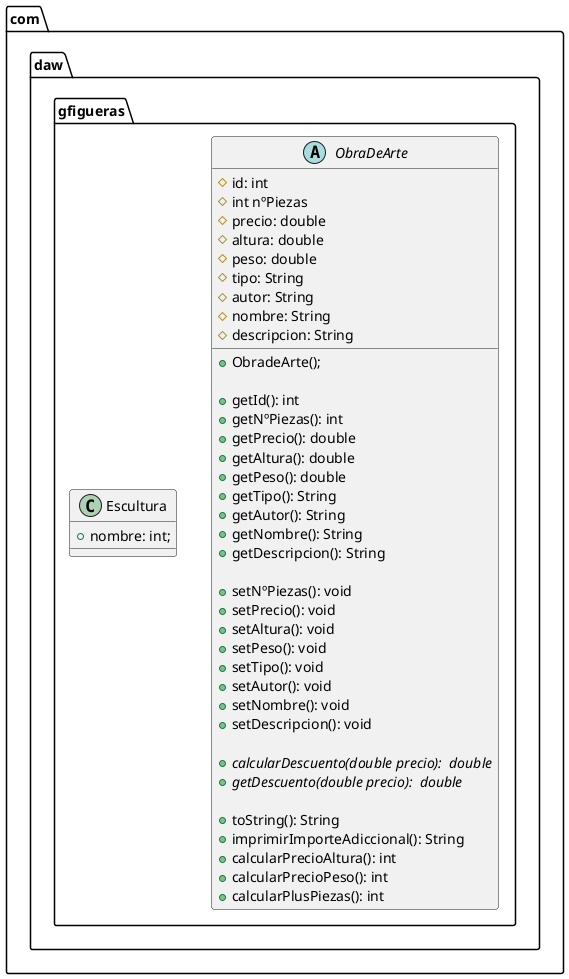 @startuml Galeria
package com.daw.gfigueras {
   abstract class ObraDeArte{
    # id: int
    # int nºPiezas
    #  precio: double
    #  altura: double
    #  peso: double
    #  tipo: String
    #  autor: String
    #  nombre: String
    #  descripcion: String

    + ObradeArte();

    + getId(): int
    + getNºPiezas(): int
    + getPrecio(): double
    + getAltura(): double
    + getPeso(): double
    + getTipo(): String
    + getAutor(): String
    + getNombre(): String
    + getDescripcion(): String

    + setNºPiezas(): void 
    + setPrecio(): void 
    + setAltura(): void 
    + setPeso(): void 
    + setTipo(): void 
    + setAutor(): void 
    + setNombre(): void 
    + setDescripcion(): void 

    + {abstract} calcularDescuento(double precio):  double
    + {abstract} getDescuento(double precio):  double

    + toString(): String
    + imprimirImporteAdiccional(): String
    + calcularPrecioAltura(): int 
    + calcularPrecioPeso(): int 
    + calcularPlusPiezas(): int 
}

class Escultura{
    +nombre: int;
}  
}

@enduml
